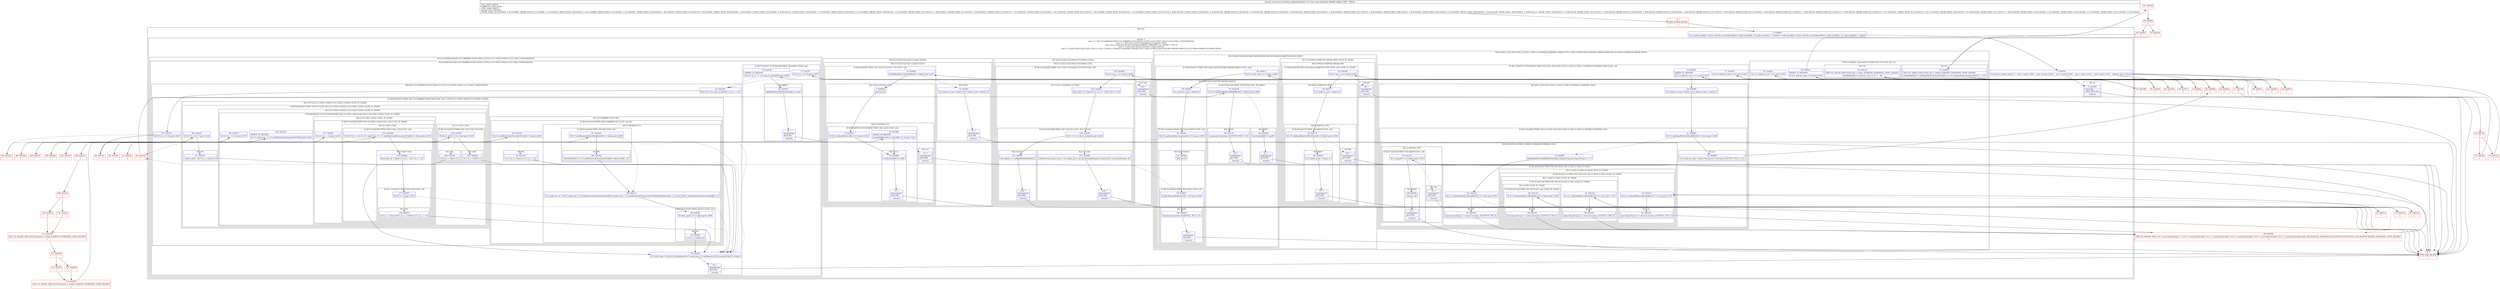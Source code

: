 digraph "CFG formain.GameRun.runBattleState()V" {
subgraph cluster_Region_334800073 {
label = "R(2:1|2)";
node [shape=record,color=blue];
Node_1 [shape=record,label="{1\:\ 0x0000|lr11.myB.countS[0] = (byte) dm.Ms.i().mathSpeedN(r11.myB.countS[0], r11.myB.countS[1], 1, false)lr11.enB.countS[0] = (byte) dm.Ms.i().mathSpeedN(r11.enB.countS[0], r11.enB.countS[1], 1, false)l}"];
subgraph cluster_SwitchRegion_1339753423 {
label = "Switch: 5
 case -5 -> R(1:(2:(2:80|81)|(4:82|(1:(3:(1:88)|89|(1:91))(1:94))(1:(1:97)(1:(1:(1:105)(1:104))(1:(1:(2:116|(1:118))))))|92|93)))
 case -4 -> R(1:(2:(2:123|(2:125|126)(2:127|128))|(1:129)))
 case com.uc.paymentsdk.util.Constants.ERROR_UNKNOWN :int, default -> R(1:3)
 case 1 -> R(1:(2:(2:7|(2:(2:12|13)|(1:11)))|(2:14|15)))
 case 9 -> R(3:(2:20|(1:22)(3:23|(1:25)(1:(1:33)(1:(1:36)(1:(1:39))))|(2:(2:28|29)|(1:30))))|(1:47)(1:74)|(2:(3:50|(2:52|(2:54|55))|(2:58|59)(2:60|61))|(1:(2:(2:64|(2:(2:66|67)|(1:68)))|(1:69)))))";
node [shape=record,color=blue];
Node_2 [shape=record,label="{2\:\ 0x003d|lswitch(r11.battle_state) \{l    case \-5: goto L195;l    case \-4: goto L238;l    case \-3: goto L134;l    case 1: goto L135;l    case 9: goto L143;l    default: goto L134;l\}l}"];
subgraph cluster_Region_1261960641 {
label = "R(1:(2:(2:80|81)|(4:82|(1:(3:(1:88)|89|(1:91))(1:94))(1:(1:97)(1:(1:(1:105)(1:104))(1:(1:(2:116|(1:118))))))|92|93)))";
node [shape=record,color=blue];
subgraph cluster_Region_1636570901 {
label = "R(2:(2:80|81)|(4:82|(1:(3:(1:88)|89|(1:91))(1:94))(1:(1:97)(1:(1:(1:105)(1:104))(1:(1:(2:116|(1:118))))))|92|93))";
node [shape=record,color=blue];
subgraph cluster_IfRegion_1466443009 {
label = "IF [B:77:0x0187, B:79:0x018f] THEN: R(2:80|81) ELSE: null";
node [shape=record,color=blue];
Node_77 [shape=record,label="{77\:\ 0x0187|lif (r11.b_c == 0) goto L197l}"];
Node_79 [shape=record,label="{79\:\ 0x018f|ADDED_TO_REGION\l|lif (r11.cur_c \>= r11.mon_in_battle[0]) goto L199l}"];
subgraph cluster_Region_1077580120 {
label = "R(2:80|81)";
node [shape=record,color=blue];
Node_80 [shape=record,label="{80\:\ 0x0191|lgoBattleOver()lsetNidusExp(r11.exp)l}"];
Node_81 [shape=record,label="{81\:\ ?|SYNTHETIC\lRETURN\l|lreturnl}"];
}
}
subgraph cluster_Region_1411753148 {
label = "R(4:82|(1:(3:(1:88)|89|(1:91))(1:94))(1:(1:97)(1:(1:(1:105)(1:104))(1:(1:(2:116|(1:118))))))|92|93)";
node [shape=record,color=blue];
Node_82 [shape=record,label="{82\:\ 0x019b|lbyte r0 = r11.mon_in_battle[r11.cur_c + 1]l}"];
subgraph cluster_IfRegion_882353515 {
label = "IF [B:83:0x01a5] THEN: R(1:(3:(1:88)|89|(1:91))(1:94)) ELSE: R(1:(1:97)(1:(1:(1:105)(1:104))(1:(1:(2:116|(1:118))))))";
node [shape=record,color=blue];
Node_83 [shape=record,label="{83\:\ 0x01a5|lif (r11.b_c == 0) goto L202l}"];
subgraph cluster_Region_899823699 {
label = "R(1:(3:(1:88)|89|(1:91))(1:94))";
node [shape=record,color=blue];
subgraph cluster_IfRegion_769300685 {
label = "IF [B:85:0x01af] THEN: R(3:(1:88)|89|(1:91)) ELSE: R(1:94)";
node [shape=record,color=blue];
Node_85 [shape=record,label="{85\:\ 0x01af|lif (r11.myMonsters[r0].monsterPro[0] \> 0) goto L204l}"];
subgraph cluster_Region_711689348 {
label = "R(3:(1:88)|89|(1:91))";
node [shape=record,color=blue];
subgraph cluster_IfRegion_2102787272 {
label = "IF [B:87:0x01bb] THEN: R(1:88) ELSE: null";
node [shape=record,color=blue];
Node_87 [shape=record,label="{87\:\ 0x01bb|lif (r11.myMonsters[r0].isMonReel(40) == false) goto L206l}"];
subgraph cluster_Region_1393740318 {
label = "R(1:88)";
node [shape=record,color=blue];
Node_88 [shape=record,label="{88\:\ 0x01bd|lbyte[] byte[] r2 = r11.myMonsters[r0].monsterlr2[6] = (byte) (r2[6] \- 1)l}"];
}
}
Node_89 [shape=record,label="{89\:\ 0x01ca|lr11.myB.now_id = r0lr11.myB.chp = r11.myMonsters[r0].monsterPro[0]lr11.myB.cexp = r11.myMonsters[r0].monsterPro[4]linitMonStream(2, r11.mList_id[r11.myMonsters[r0].monster[0]][0], 1)l}"];
subgraph cluster_IfRegion_1393454580 {
label = "IF [B:90:0x01fb] THEN: R(1:91) ELSE: null";
node [shape=record,color=blue];
Node_90 [shape=record,label="{90\:\ 0x01fb|lif (level_up(r0, 0) != false) goto L209l}"];
subgraph cluster_Region_603210699 {
label = "R(1:91)";
node [shape=record,color=blue];
Node_91 [shape=record,label="{91\:\ 0x01fd|lr11.b_c = (byte) 1l}"];
}
}
}
subgraph cluster_Region_928036540 {
label = "R(1:94)";
node [shape=record,color=blue];
Node_94 [shape=record,label="{94\:\ 0x021b|lr11.cur_c = (byte) (r11.cur_c + 1)l}"];
}
}
}
subgraph cluster_Region_1055252928 {
label = "R(1:(1:97)(1:(1:(1:105)(1:104))(1:(1:(2:116|(1:118)))))) | ELSE_IF_CHAIN\l";
node [shape=record,color=blue];
subgraph cluster_IfRegion_438384367 {
label = "IF [B:96:0x0225] THEN: R(1:97) ELSE: R(1:(1:(1:105)(1:104))(1:(1:(2:116|(1:118))))) | ELSE_IF_CHAIN\l";
node [shape=record,color=blue];
Node_96 [shape=record,label="{96\:\ 0x0225|lif (r11.b_c == 1) goto L214l}"];
subgraph cluster_Region_32467169 {
label = "R(1:97)";
node [shape=record,color=blue];
Node_97 [shape=record,label="{97\:\ 0x0227|llevel_up(r0, 1)lr11.b_c = (byte) 2l}"];
}
subgraph cluster_Region_466273403 {
label = "R(1:(1:(1:105)(1:104))(1:(1:(2:116|(1:118))))) | ELSE_IF_CHAIN\l";
node [shape=record,color=blue];
subgraph cluster_IfRegion_1147670776 {
label = "IF [B:99:0x022f, B:101:0x023d] THEN: R(1:(1:105)(1:104)) ELSE: R(1:(1:(2:116|(1:118)))) | ELSE_IF_CHAIN\l";
node [shape=record,color=blue];
Node_99 [shape=record,label="{99\:\ 0x022f|lif (r11.b_c == 2) goto L217l}"];
Node_101 [shape=record,label="{101\:\ 0x023d|ADDED_TO_REGION\l|lif (r11.myB.cexp == r11.myMonsters[r0].monsterPro[4]) goto L219l}"];
subgraph cluster_Region_689796328 {
label = "R(1:(1:105)(1:104))";
node [shape=record,color=blue];
subgraph cluster_IfRegion_844227413 {
label = "IF [B:103:0x0243] THEN: R(1:105) ELSE: R(1:104)";
node [shape=record,color=blue];
Node_103 [shape=record,label="{103\:\ 0x0243|lif (level_up(r0, 2) == true) goto L222l}"];
subgraph cluster_Region_946306026 {
label = "R(1:105)";
node [shape=record,color=blue];
Node_105 [shape=record,label="{105\:\ 0x024a|lr11.b_c = (byte) 1l}"];
}
subgraph cluster_Region_736277575 {
label = "R(1:104)";
node [shape=record,color=blue];
Node_104 [shape=record,label="{104\:\ 0x0245|lr11.b_c = (byte) 15l}"];
}
}
}
subgraph cluster_Region_1715885148 {
label = "R(1:(1:(2:116|(1:118)))) | ELSE_IF_CHAIN\l";
node [shape=record,color=blue];
subgraph cluster_IfRegion_608093768 {
label = "IF [B:107:0x024f] THEN: R(1:(2:116|(1:118))) ELSE: null | ELSE_IF_CHAIN\l";
node [shape=record,color=blue];
Node_107 [shape=record,label="{107\:\ 0x024f|lif (r11.b_c \> 2) goto L225l}"];
subgraph cluster_Region_654659854 {
label = "R(1:(2:116|(1:118)))";
node [shape=record,color=blue];
subgraph cluster_IfRegion_303061286 {
label = "IF [B:115:0x0268] THEN: R(2:116|(1:118)) ELSE: null";
node [shape=record,color=blue];
Node_115 [shape=record,label="{115\:\ 0x0268|lif (((r11.b_c \< 21) & (r11.myB.cexp == r11.myMonsters[r0].monsterPro[4])) != false) goto L233l}"];
subgraph cluster_Region_1757578213 {
label = "R(2:116|(1:118))";
node [shape=record,color=blue];
Node_116 [shape=record,label="{116\:\ 0x026a|lbyte byte r2 = (byte) (r11.b_c \- 1)lr11.b_c = r2l}"];
subgraph cluster_IfRegion_1823056341 {
label = "IF [B:117:0x0271] THEN: R(1:118) ELSE: null";
node [shape=record,color=blue];
Node_117 [shape=record,label="{117\:\ 0x0271|lif (r2 == 3) goto L235l}"];
subgraph cluster_Region_435915045 {
label = "R(1:118)";
node [shape=record,color=blue];
Node_118 [shape=record,label="{118\:\ 0x0273|lr11.b_c = (byte) 0lr11.cur_c = (byte) (r11.cur_c + 1)l}"];
}
}
}
}
}
}
}
}
}
}
}
}
Node_92 [shape=record,label="{92\:\ 0x01ff|lr11.myB.cexp = dm.Ms.i().mathSpeedN(r11.myB.cexp, r11.myMonsters[r0].monsterPro[4], 8, false)l}"];
Node_93 [shape=record,label="{93\:\ ?|SYNTHETIC\lRETURN\l|lreturnl}"];
}
}
}
subgraph cluster_Region_1305205490 {
label = "R(1:(2:(2:123|(2:125|126)(2:127|128))|(1:129)))";
node [shape=record,color=blue];
subgraph cluster_Region_521488773 {
label = "R(2:(2:123|(2:125|126)(2:127|128))|(1:129))";
node [shape=record,color=blue];
subgraph cluster_IfRegion_303425096 {
label = "IF [B:122:0x0283] THEN: R(2:123|(2:125|126)(2:127|128)) ELSE: null";
node [shape=record,color=blue];
Node_122 [shape=record,label="{122\:\ 0x0283|lif (r11.say_c == 0) goto L240l}"];
subgraph cluster_Region_699346448 {
label = "R(2:123|(2:125|126)(2:127|128))";
node [shape=record,color=blue];
Node_123 [shape=record,label="{123\:\ 0x0285|lbyte byte r2 = (byte) (r11.cur_b + 1)lr11.cur_b = r2l}"];
subgraph cluster_IfRegion_1340874940 {
label = "IF [B:124:0x028f] THEN: R(2:125|126) ELSE: R(2:127|128)";
node [shape=record,color=blue];
Node_124 [shape=record,label="{124\:\ 0x028f|lif (r2 \>= r11.about_a.length) goto L242l}"];
subgraph cluster_Region_1466099598 {
label = "R(2:125|126)";
node [shape=record,color=blue];
Node_125 [shape=record,label="{125\:\ 0x0291|lr11.about_a = nulllgoBattleExp(true)l}"];
Node_126 [shape=record,label="{126\:\ ?|SYNTHETIC\lRETURN\l|lreturnl}"];
}
subgraph cluster_Region_1156430810 {
label = "R(2:127|128)";
node [shape=record,color=blue];
Node_127 [shape=record,label="{127\:\ 0x0299|landroid.util.Log.e(\"soars\", r11.about_a[r11.cur_b].toString())lsay(r11.about_a[r11.cur_b].toString(), 0)l}"];
Node_128 [shape=record,label="{128\:\ ?|SYNTHETIC\lRETURN\l|lreturnl}"];
}
}
}
}
subgraph cluster_Region_1895930787 {
label = "R(1:129)";
node [shape=record,color=blue];
Node_129 [shape=record,label="{129\:\ ?|SYNTHETIC\lRETURN\l|lreturnl}"];
}
}
}
subgraph cluster_Region_1276843117 {
label = "R(1:3)";
node [shape=record,color=blue];
Node_3 [shape=record,label="{3\:\ 0x0040|RETURN\lORIG_RETURN\l|lreturnl}"];
}
subgraph cluster_Region_201708791 {
label = "R(1:(2:(2:7|(2:(2:12|13)|(1:11)))|(2:14|15)))";
node [shape=record,color=blue];
subgraph cluster_Region_631213510 {
label = "R(2:(2:7|(2:(2:12|13)|(1:11)))|(2:14|15))";
node [shape=record,color=blue];
subgraph cluster_IfRegion_1480509013 {
label = "IF [B:6:0x004b] THEN: R(2:7|(2:(2:12|13)|(1:11))) ELSE: null";
node [shape=record,color=blue];
Node_6 [shape=record,label="{6\:\ 0x004b|lif (bufferAI(r11.enB.getMon()) != false) goto L137l}"];
subgraph cluster_Region_1276254531 {
label = "R(2:7|(2:(2:12|13)|(1:11)))";
node [shape=record,color=blue];
Node_7 [shape=record,label="{7\:\ 0x004d|laiEnemy()l}"];
subgraph cluster_Region_1855118938 {
label = "R(2:(2:12|13)|(1:11))";
node [shape=record,color=blue];
subgraph cluster_IfRegion_926588915 {
label = "IF [B:8:0x0059, B:10:0x0064] THEN: R(2:12|13) ELSE: null";
node [shape=record,color=blue];
Node_8 [shape=record,label="{8\:\ 0x0059|lif (r11.enB.getMon().effect != 6) goto L141l}"];
Node_10 [shape=record,label="{10\:\ 0x0064|ADDED_TO_REGION\l|lif (getSkillLevel(r11.enB.skill) \<= 3) goto L141l}"];
subgraph cluster_Region_421067567 {
label = "R(2:12|13)";
node [shape=record,color=blue];
Node_12 [shape=record,label="{12\:\ 0x0066|lsetAcionSkill(r11.enB)l}"];
Node_13 [shape=record,label="{13\:\ ?|SYNTHETIC\lRETURN\l|lreturnl}"];
}
}
subgraph cluster_Region_1159471438 {
label = "R(1:11)";
node [shape=record,color=blue];
Node_11 [shape=record,label="{11\:\ ?|SYNTHETIC\lRETURN\l|lreturnl}"];
}
}
}
}
subgraph cluster_Region_1032083385 {
label = "R(2:14|15)";
node [shape=record,color=blue];
Node_14 [shape=record,label="{14\:\ 0x006c|lr11.enB.act_num = (byte) 0lr11.battle_state = (byte) \-2l}"];
Node_15 [shape=record,label="{15\:\ ?|SYNTHETIC\lRETURN\l|lreturnl}"];
}
}
}
subgraph cluster_Region_1587712765 {
label = "R(3:(2:20|(1:22)(3:23|(1:25)(1:(1:33)(1:(1:36)(1:(1:39))))|(2:(2:28|29)|(1:30))))|(1:47)(1:74)|(2:(3:50|(2:52|(2:54|55))|(2:58|59)(2:60|61))|(1:(2:(2:64|(2:(2:66|67)|(1:68)))|(1:69)))))";
node [shape=record,color=blue];
subgraph cluster_IfRegion_12438405 {
label = "IF [B:17:0x0078, B:19:0x007e] THEN: R(2:20|(1:22)(3:23|(1:25)(1:(1:33)(1:(1:36)(1:(1:39))))|(2:(2:28|29)|(1:30)))) ELSE: null";
node [shape=record,color=blue];
Node_17 [shape=record,label="{17\:\ 0x0078|lif (r11.myB.act_num == 0) goto L145l}"];
Node_19 [shape=record,label="{19\:\ 0x007e|ADDED_TO_REGION\l|lif (r11.enB.act_num == 0) goto L147l}"];
subgraph cluster_Region_613387405 {
label = "R(2:20|(1:22)(3:23|(1:25)(1:(1:33)(1:(1:36)(1:(1:39))))|(2:(2:28|29)|(1:30))))";
node [shape=record,color=blue];
Node_20 [shape=record,label="{20\:\ 0x0080|lr11.myB.act_num = (byte) 1lr11.enB.act_num = (byte) 1l}"];
subgraph cluster_IfRegion_1000943162 {
label = "IF [B:21:0x0092] THEN: R(1:22) ELSE: R(3:23|(1:25)(1:(1:33)(1:(1:36)(1:(1:39))))|(2:(2:28|29)|(1:30)))";
node [shape=record,color=blue];
Node_21 [shape=record,label="{21\:\ 0x0092|lif (r11.myB.getMon().isMonEffect(0) != false) goto L149l}"];
subgraph cluster_Region_1901487816 {
label = "R(1:22)";
node [shape=record,color=blue];
Node_22 [shape=record,label="{22\:\ 0x0094|lr11.myB.act_num = (byte) 0lsay(main.Constants_H.EFFECT_TXT_0, \-1)l}"];
}
subgraph cluster_Region_1373613150 {
label = "R(3:23|(1:25)(1:(1:33)(1:(1:36)(1:(1:39))))|(2:(2:28|29)|(1:30)))";
node [shape=record,color=blue];
Node_23 [shape=record,label="{23\:\ 0x00f0|lsetAimBattle(1)lgoBattleState()ljava.lang.String java.lang.String r1 = \"\"l}"];
subgraph cluster_IfRegion_525957764 {
label = "IF [B:24:0x0102] THEN: R(1:25) ELSE: R(1:(1:33)(1:(1:36)(1:(1:39))))";
node [shape=record,color=blue];
Node_24 [shape=record,label="{24\:\ 0x0102|lif (r11.myB.getMon().isMonEffect(2) == true) goto L167l}"];
subgraph cluster_Region_815801256 {
label = "R(1:25)";
node [shape=record,color=blue];
Node_25 [shape=record,label="{25\:\ 0x0104|ljava.lang.String r1 = main.Constants_H.EFFECT_TXT_2l}"];
}
subgraph cluster_Region_1206547974 {
label = "R(1:(1:33)(1:(1:36)(1:(1:39)))) | ELSE_IF_CHAIN\l";
node [shape=record,color=blue];
subgraph cluster_IfRegion_893409343 {
label = "IF [B:32:0x011e] THEN: R(1:33) ELSE: R(1:(1:36)(1:(1:39))) | ELSE_IF_CHAIN\l";
node [shape=record,color=blue];
Node_32 [shape=record,label="{32\:\ 0x011e|lif (r11.myB.getMon().isMonEffect(3) == true) goto L173l}"];
subgraph cluster_Region_481415484 {
label = "R(1:33)";
node [shape=record,color=blue];
Node_33 [shape=record,label="{33\:\ 0x0120|ljava.lang.String r1 = main.Constants_H.EFFECT_TXT_3l}"];
}
subgraph cluster_Region_2002917497 {
label = "R(1:(1:36)(1:(1:39))) | ELSE_IF_CHAIN\l";
node [shape=record,color=blue];
subgraph cluster_IfRegion_591118667 {
label = "IF [B:35:0x012d] THEN: R(1:36) ELSE: R(1:(1:39)) | ELSE_IF_CHAIN\l";
node [shape=record,color=blue];
Node_35 [shape=record,label="{35\:\ 0x012d|lif (r11.myB.getMon().isMonEffect(4) == true) goto L176l}"];
subgraph cluster_Region_1027041350 {
label = "R(1:36)";
node [shape=record,color=blue];
Node_36 [shape=record,label="{36\:\ 0x012f|ljava.lang.String r1 = main.Constants_H.EFFECT_TXT_4l}"];
}
subgraph cluster_Region_930466156 {
label = "R(1:(1:39)) | ELSE_IF_CHAIN\l";
node [shape=record,color=blue];
subgraph cluster_IfRegion_12844573 {
label = "IF [B:38:0x013d] THEN: R(1:39) ELSE: null | ELSE_IF_CHAIN\l";
node [shape=record,color=blue];
Node_38 [shape=record,label="{38\:\ 0x013d|lif (r11.myB.getMon().isMonEffect(5) != false) goto L179l}"];
subgraph cluster_Region_1091966506 {
label = "R(1:39)";
node [shape=record,color=blue];
Node_39 [shape=record,label="{39\:\ 0x013f|ljava.lang.String r1 = main.Constants_H.EFFECT_TXT_5l}"];
}
}
}
}
}
}
}
}
subgraph cluster_Region_1728421804 {
label = "R(2:(2:28|29)|(1:30))";
node [shape=record,color=blue];
subgraph cluster_IfRegion_1106691280 {
label = "IF [B:27:0x010c] THEN: R(2:28|29) ELSE: null";
node [shape=record,color=blue];
Node_27 [shape=record,label="{27\:\ 0x010c|lif (r1.equals(\"\") == false) goto L170l}"];
subgraph cluster_Region_1199960560 {
label = "R(2:28|29)";
node [shape=record,color=blue];
Node_28 [shape=record,label="{28\:\ 0x010e|lsay(r1, 0)l}"];
Node_29 [shape=record,label="{29\:\ ?|SYNTHETIC\lRETURN\l|lreturnl}"];
}
}
subgraph cluster_Region_441002910 {
label = "R(1:30)";
node [shape=record,color=blue];
Node_30 [shape=record,label="{30\:\ ?|SYNTHETIC\lRETURN\l|lreturnl}"];
}
}
}
}
}
}
subgraph cluster_IfRegion_57585426 {
label = "IF [B:41:0x00a1, B:43:0x00a7] THEN: R(1:47) ELSE: R(1:74)";
node [shape=record,color=blue];
Node_41 [shape=record,label="{41\:\ 0x00a1|lif (r11.myB.act_num != 0) goto L152l}"];
Node_43 [shape=record,label="{43\:\ 0x00a7|ADDED_TO_REGION\l|lif (r11.enB.act_num != 0) goto L154l}"];
subgraph cluster_Region_482515572 {
label = "R(1:47)";
node [shape=record,color=blue];
Node_47 [shape=record,label="{47\:\ 0x00c2|PHI: r2l  0x00c2: PHI (r2v93 int) =  binds: [] A[DONT_GENERATE, DONT_INLINE]\l|lsetAimBattle(r11.myB.getMon().monsterPro[5] \>= r11.enB.getMon().monsterPro[5] ? 1 : 0)l}"];
}
subgraph cluster_Region_1475452607 {
label = "R(1:74)";
node [shape=record,color=blue];
Node_74 [shape=record,label="{74\:\ 0x014c|PHI: r2l  0x014c: PHI (r2v65 int) =  binds: [] A[DONT_GENERATE, DONT_INLINE]\l|lsetAimBattle(r11.myB.act_num != 0 ? 1 : 0)l}"];
}
}
subgraph cluster_Region_70732292 {
label = "R(2:(3:50|(2:52|(2:54|55))|(2:58|59)(2:60|61))|(1:(2:(2:64|(2:(2:66|67)|(1:68)))|(1:69))))";
node [shape=record,color=blue];
subgraph cluster_IfRegion_1926718383 {
label = "IF [B:49:0x00c7] THEN: R(3:50|(2:52|(2:54|55))|(2:58|59)(2:60|61)) ELSE: null";
node [shape=record,color=blue];
Node_49 [shape=record,label="{49\:\ 0x00c7|lif (r11.mini_state == 1) goto L160l}"];
subgraph cluster_Region_2060342971 {
label = "R(3:50|(2:52|(2:54|55))|(2:58|59)(2:60|61))";
node [shape=record,color=blue];
Node_50 [shape=record,label="{50\:\ 0x00c9|lr11.myB.act_num = (byte) 0l}"];
subgraph cluster_IfRegion_563161915 {
label = "IF [B:51:0x00da] THEN: R(2:52|(2:54|55)) ELSE: null";
node [shape=record,color=blue];
Node_51 [shape=record,label="{51\:\ 0x00da|lif (r11.myB.getMon().monster[6] \< 41) goto L162l}"];
subgraph cluster_Region_524825191 {
label = "R(2:52|(2:54|55))";
node [shape=record,color=blue];
Node_52 [shape=record,label="{52\:\ 0x00dc|ldm.Ms.i()l}"];
subgraph cluster_IfRegion_1456201786 {
label = "IF [B:53:0x00e7] THEN: R(2:54|55) ELSE: null";
node [shape=record,color=blue];
Node_53 [shape=record,label="{53\:\ 0x00e7|lif (dm.Ms.getRandom(100) \< 25) goto L164l}"];
subgraph cluster_Region_1580736470 {
label = "R(2:54|55)";
node [shape=record,color=blue];
Node_54 [shape=record,label="{54\:\ 0x00e9|lsay(main.Constants_H.BATTLE_TXT_6, \-1)l}"];
Node_55 [shape=record,label="{55\:\ ?|SYNTHETIC\lRETURN\l|lreturnl}"];
}
}
}
}
subgraph cluster_IfRegion_1993883609 {
label = "IF [B:57:0x015d] THEN: R(2:58|59) ELSE: R(2:60|61)";
node [shape=record,color=blue];
Node_57 [shape=record,label="{57\:\ 0x015d|lif (r11.myB.getMon().isMonEffect(0) != false) goto L188l}"];
subgraph cluster_Region_677245039 {
label = "R(2:58|59)";
node [shape=record,color=blue];
Node_58 [shape=record,label="{58\:\ 0x015f|lsay(main.Constants_H.EFFECT_TXT_0, \-1)l}"];
Node_59 [shape=record,label="{59\:\ ?|SYNTHETIC\lRETURN\l|lreturnl}"];
}
subgraph cluster_Region_564010862 {
label = "R(2:60|61)";
node [shape=record,color=blue];
Node_60 [shape=record,label="{60\:\ 0x0166|lsetAcionSkill(r11.myB)l}"];
Node_61 [shape=record,label="{61\:\ ?|SYNTHETIC\lRETURN\l|lreturnl}"];
}
}
}
}
subgraph cluster_Region_1061577252 {
label = "R(1:(2:(2:64|(2:(2:66|67)|(1:68)))|(1:69))) | ELSE_IF_CHAIN\l";
node [shape=record,color=blue];
subgraph cluster_Region_139961570 {
label = "R(2:(2:64|(2:(2:66|67)|(1:68)))|(1:69))";
node [shape=record,color=blue];
subgraph cluster_IfRegion_1338958607 {
label = "IF [B:63:0x016f] THEN: R(2:64|(2:(2:66|67)|(1:68))) ELSE: null | ELSE_IF_CHAIN\l";
node [shape=record,color=blue];
Node_63 [shape=record,label="{63\:\ 0x016f|lif (r11.say_c == 0) goto L192l}"];
subgraph cluster_Region_519762167 {
label = "R(2:64|(2:(2:66|67)|(1:68)))";
node [shape=record,color=blue];
Node_64 [shape=record,label="{64\:\ 0x0171|lr11.enB.act_num = (byte) 0l}"];
subgraph cluster_Region_304215630 {
label = "R(2:(2:66|67)|(1:68))";
node [shape=record,color=blue];
subgraph cluster_IfRegion_660877404 {
label = "IF [B:65:0x017f] THEN: R(2:66|67) ELSE: null";
node [shape=record,color=blue];
Node_65 [shape=record,label="{65\:\ 0x017f|lif (r11.enB.getMon().isMonEffect(0) == false) goto L194l}"];
subgraph cluster_Region_520780068 {
label = "R(2:66|67)";
node [shape=record,color=blue];
Node_66 [shape=record,label="{66\:\ 0x0181|lr11.battle_state = (byte) 1l}"];
Node_67 [shape=record,label="{67\:\ ?|SYNTHETIC\lRETURN\l|lreturnl}"];
}
}
subgraph cluster_Region_1446928250 {
label = "R(1:68)";
node [shape=record,color=blue];
Node_68 [shape=record,label="{68\:\ ?|SYNTHETIC\lRETURN\l|lreturnl}"];
}
}
}
}
subgraph cluster_Region_1269846133 {
label = "R(1:69)";
node [shape=record,color=blue];
Node_69 [shape=record,label="{69\:\ ?|SYNTHETIC\lRETURN\l|lreturnl}"];
}
}
}
}
}
}
}
Node_0 [shape=record,color=red,label="{0\:\ ?|MTH_ENTER_BLOCK\l|l}"];
Node_4 [shape=record,color=red,label="{4\:\ ?|MTH_EXIT_BLOCK\l|l}"];
Node_5 [shape=record,color=red,label="{5\:\ 0x0041|l}"];
Node_9 [shape=record,color=red,label="{9\:\ 0x005b|l}"];
Node_16 [shape=record,color=red,label="{16\:\ 0x0074|l}"];
Node_18 [shape=record,color=red,label="{18\:\ 0x007a|l}"];
Node_26 [shape=record,color=red,label="{26\:\ 0x0106|PHI: r1l  0x0106: PHI (r1v4 's' java.lang.String) = l  (r1v0 's' java.lang.String)l  (r1v1 's' java.lang.String)l  (r1v2 's' java.lang.String)l  (r1v3 's' java.lang.String)l  (r1v5 's' java.lang.String)l binds: [B:38:0x013d, B:39:0x013f, B:36:0x012f, B:33:0x0120, B:25:0x0104] A[DONT_GENERATE, DONT_INLINE]\l|l}"];
Node_31 [shape=record,color=red,label="{31\:\ 0x0113|l}"];
Node_34 [shape=record,color=red,label="{34\:\ 0x0123|l}"];
Node_37 [shape=record,color=red,label="{37\:\ 0x0132|l}"];
Node_40 [shape=record,color=red,label="{40\:\ 0x009d|l}"];
Node_42 [shape=record,color=red,label="{42\:\ 0x00a3|l}"];
Node_44 [shape=record,color=red,label="{44\:\ 0x00a9|l}"];
Node_45 [shape=record,color=red,label="{45\:\ 0x00bf|l}"];
Node_46 [shape=record,color=red,label="{46\:\ 0x00c1|l}"];
Node_48 [shape=record,color=red,label="{48\:\ 0x00c5|l}"];
Node_56 [shape=record,color=red,label="{56\:\ 0x0153|l}"];
Node_62 [shape=record,color=red,label="{62\:\ 0x016d|l}"];
Node_70 [shape=record,color=red,label="{70\:\ 0x0142|l}"];
Node_71 [shape=record,color=red,label="{71\:\ 0x0145|l}"];
Node_72 [shape=record,color=red,label="{72\:\ 0x0149|l}"];
Node_73 [shape=record,color=red,label="{73\:\ 0x014b|l}"];
Node_75 [shape=record,color=red,label="{75\:\ 0x0151|l}"];
Node_76 [shape=record,color=red,label="{76\:\ 0x0185|l}"];
Node_78 [shape=record,color=red,label="{78\:\ 0x0189|l}"];
Node_84 [shape=record,color=red,label="{84\:\ 0x01a7|l}"];
Node_86 [shape=record,color=red,label="{86\:\ 0x01b1|l}"];
Node_95 [shape=record,color=red,label="{95\:\ 0x0223|l}"];
Node_98 [shape=record,color=red,label="{98\:\ 0x022d|l}"];
Node_100 [shape=record,color=red,label="{100\:\ 0x0231|l}"];
Node_102 [shape=record,color=red,label="{102\:\ 0x023f|l}"];
Node_106 [shape=record,color=red,label="{106\:\ 0x024d|l}"];
Node_108 [shape=record,color=red,label="{108\:\ 0x0251|l}"];
Node_109 [shape=record,color=red,label="{109\:\ 0x0255|l}"];
Node_110 [shape=record,color=red,label="{110\:\ 0x0257|l}"];
Node_111 [shape=record,color=red,label="{111\:\ 0x0258|PHI: r2l  0x0258: PHI (r2v22 boolean) =  binds: [] A[DONT_GENERATE, DONT_INLINE]\l|l}"];
Node_112 [shape=record,color=red,label="{112\:\ 0x0264|l}"];
Node_113 [shape=record,color=red,label="{113\:\ 0x0266|l}"];
Node_114 [shape=record,color=red,label="{114\:\ 0x0267|PHI: r3l  0x0267: PHI (r3v18 boolean) =  binds: [] A[DONT_GENERATE, DONT_INLINE]\l|l}"];
Node_119 [shape=record,color=red,label="{119\:\ 0x027f|l}"];
Node_120 [shape=record,color=red,label="{120\:\ 0x027d|l}"];
Node_121 [shape=record,color=red,label="{121\:\ 0x0281|l}"];
MethodNode[shape=record,label="{private void main.GameRun.runBattleState((r11v0 'this' main.GameRun A[IMMUTABLE_TYPE, THIS]))  | USE_LINES_HINTS\lCOMPUTE_POST_DOM\lTYPE_VARS: EMPTY\lINLINE_NOT_NEEDED\lCROSS_EDGE: B:10:0x0064 \-\> B:3:0x0040, CROSS_EDGE: B:12:0x0066 \-\> B:3:0x0040, CROSS_EDGE: B:8:0x0059 \-\> B:12:0x0066, CROSS_EDGE: B:14:0x006c \-\> B:3:0x0040, CROSS_EDGE: B:54:0x00e9 \-\> B:3:0x0040, CROSS_EDGE: B:58:0x015f \-\> B:3:0x0040, CROSS_EDGE: B:60:0x0166 \-\> B:3:0x0040, CROSS_EDGE: B:51:0x00da \-\> B:56:0x0153, CROSS_EDGE: B:63:0x016f \-\> B:3:0x0040, CROSS_EDGE: B:65:0x017f \-\> B:3:0x0040, CROSS_EDGE: B:66:0x0181 \-\> B:3:0x0040, CROSS_EDGE: B:70:0x0142 \-\> B:47:0x00c2, CROSS_EDGE: B:74:0x014c \-\> B:48:0x00c5, CROSS_EDGE: B:75:0x0151 \-\> B:74:0x014c, CROSS_EDGE: B:41:0x00a1 \-\> B:71:0x0145, CROSS_EDGE: B:27:0x010c \-\> B:3:0x0040, CROSS_EDGE: B:28:0x010e \-\> B:3:0x0040, CROSS_EDGE: B:33:0x0120 \-\> B:26:0x0106, CROSS_EDGE: B:36:0x012f \-\> B:26:0x0106, CROSS_EDGE: B:38:0x013d \-\> B:26:0x0106, CROSS_EDGE: B:39:0x013f \-\> B:26:0x0106, CROSS_EDGE: B:19:0x007e \-\> B:40:0x009d, CROSS_EDGE: B:17:0x0078 \-\> B:40:0x009d, CROSS_EDGE: B:80:0x0191 \-\> B:3:0x0040, CROSS_EDGE: B:92:0x01ff \-\> B:3:0x0040, CROSS_EDGE: B:90:0x01fb \-\> B:92:0x01ff, CROSS_EDGE: B:87:0x01bb \-\> B:89:0x01ca, CROSS_EDGE: B:94:0x021b \-\> B:92:0x01ff, CROSS_EDGE: B:97:0x0227 \-\> B:92:0x01ff, CROSS_EDGE: B:104:0x0245 \-\> B:92:0x01ff, CROSS_EDGE: B:105:0x024a \-\> B:92:0x01ff, CROSS_EDGE: B:107:0x024f \-\> B:92:0x01ff, CROSS_EDGE: B:115:0x0268 \-\> B:92:0x01ff, CROSS_EDGE: B:117:0x0271 \-\> B:92:0x01ff, CROSS_EDGE: B:118:0x0273 \-\> B:92:0x01ff, CROSS_EDGE: B:119:0x027f \-\> B:114:0x0267, CROSS_EDGE: B:120:0x027d \-\> B:111:0x0258, CROSS_EDGE: B:99:0x022f \-\> B:106:0x024d, CROSS_EDGE: B:77:0x0187 \-\> B:82:0x019b, CROSS_EDGE: B:122:0x0283 \-\> B:3:0x0040, CROSS_EDGE: B:125:0x0291 \-\> B:3:0x0040, CROSS_EDGE: B:127:0x0299 \-\> B:3:0x0040\l}"];
MethodNode -> Node_0;
Node_1 -> Node_2;
Node_2 -> Node_3;
Node_2 -> Node_5;
Node_2 -> Node_16;
Node_2 -> Node_76;
Node_2 -> Node_121;
Node_77 -> Node_78;
Node_77 -> Node_82[style=dashed];
Node_79 -> Node_80;
Node_79 -> Node_82[style=dashed];
Node_80 -> Node_81;
Node_81 -> Node_4;
Node_82 -> Node_83;
Node_83 -> Node_84;
Node_83 -> Node_95[style=dashed];
Node_85 -> Node_86;
Node_85 -> Node_94[style=dashed];
Node_87 -> Node_88;
Node_87 -> Node_89[style=dashed];
Node_88 -> Node_89;
Node_89 -> Node_90;
Node_90 -> Node_91;
Node_90 -> Node_92[style=dashed];
Node_91 -> Node_92;
Node_94 -> Node_92;
Node_96 -> Node_97;
Node_96 -> Node_98[style=dashed];
Node_97 -> Node_92;
Node_99 -> Node_100;
Node_99 -> Node_106[style=dashed];
Node_101 -> Node_102;
Node_101 -> Node_106[style=dashed];
Node_103 -> Node_104[style=dashed];
Node_103 -> Node_105;
Node_105 -> Node_92;
Node_104 -> Node_92;
Node_107 -> Node_92[style=dashed];
Node_107 -> Node_108;
Node_115 -> Node_92[style=dashed];
Node_115 -> Node_116;
Node_116 -> Node_117;
Node_117 -> Node_92[style=dashed];
Node_117 -> Node_118;
Node_118 -> Node_92;
Node_92 -> Node_93;
Node_93 -> Node_4;
Node_122 -> Node_123;
Node_122 -> Node_129[style=dashed];
Node_123 -> Node_124;
Node_124 -> Node_125;
Node_124 -> Node_127[style=dashed];
Node_125 -> Node_126;
Node_126 -> Node_4;
Node_127 -> Node_128;
Node_128 -> Node_4;
Node_129 -> Node_4;
Node_3 -> Node_4;
Node_6 -> Node_7;
Node_6 -> Node_14[style=dashed];
Node_7 -> Node_8;
Node_8 -> Node_9[style=dashed];
Node_8 -> Node_12;
Node_10 -> Node_12;
Node_10 -> Node_11[style=dashed];
Node_12 -> Node_13;
Node_13 -> Node_4;
Node_11 -> Node_4;
Node_14 -> Node_15;
Node_15 -> Node_4;
Node_17 -> Node_18;
Node_17 -> Node_40[style=dashed];
Node_19 -> Node_20;
Node_19 -> Node_40[style=dashed];
Node_20 -> Node_21;
Node_21 -> Node_22;
Node_21 -> Node_23[style=dashed];
Node_22 -> Node_40;
Node_23 -> Node_24;
Node_24 -> Node_25;
Node_24 -> Node_31[style=dashed];
Node_25 -> Node_26;
Node_32 -> Node_33;
Node_32 -> Node_34[style=dashed];
Node_33 -> Node_26;
Node_35 -> Node_36;
Node_35 -> Node_37[style=dashed];
Node_36 -> Node_26;
Node_38 -> Node_26[style=dashed];
Node_38 -> Node_39;
Node_39 -> Node_26;
Node_27 -> Node_28;
Node_27 -> Node_30[style=dashed];
Node_28 -> Node_29;
Node_29 -> Node_4;
Node_30 -> Node_4;
Node_41 -> Node_42;
Node_41 -> Node_71[style=dashed];
Node_43 -> Node_44;
Node_43 -> Node_71[style=dashed];
Node_47 -> Node_48;
Node_74 -> Node_48;
Node_49 -> Node_50;
Node_49 -> Node_62[style=dashed];
Node_50 -> Node_51;
Node_51 -> Node_52;
Node_51 -> Node_56[style=dashed];
Node_52 -> Node_53;
Node_53 -> Node_54;
Node_53 -> Node_56[style=dashed];
Node_54 -> Node_55;
Node_55 -> Node_4;
Node_57 -> Node_58;
Node_57 -> Node_60[style=dashed];
Node_58 -> Node_59;
Node_59 -> Node_4;
Node_60 -> Node_61;
Node_61 -> Node_4;
Node_63 -> Node_64;
Node_63 -> Node_69[style=dashed];
Node_64 -> Node_65;
Node_65 -> Node_66;
Node_65 -> Node_68[style=dashed];
Node_66 -> Node_67;
Node_67 -> Node_4;
Node_68 -> Node_4;
Node_69 -> Node_4;
Node_0 -> Node_1;
Node_5 -> Node_6;
Node_9 -> Node_10;
Node_16 -> Node_17;
Node_18 -> Node_19;
Node_26 -> Node_27;
Node_31 -> Node_32;
Node_34 -> Node_35;
Node_37 -> Node_38;
Node_40 -> Node_41;
Node_42 -> Node_43;
Node_44 -> Node_45;
Node_45 -> Node_46;
Node_45 -> Node_70;
Node_46 -> Node_47;
Node_48 -> Node_49;
Node_56 -> Node_57;
Node_62 -> Node_63;
Node_70 -> Node_47;
Node_71 -> Node_72;
Node_72 -> Node_73;
Node_72 -> Node_75;
Node_73 -> Node_74;
Node_75 -> Node_74;
Node_76 -> Node_77;
Node_78 -> Node_79;
Node_84 -> Node_85;
Node_86 -> Node_87;
Node_95 -> Node_96;
Node_98 -> Node_99;
Node_100 -> Node_101;
Node_102 -> Node_103;
Node_106 -> Node_107;
Node_108 -> Node_109;
Node_109 -> Node_110;
Node_109 -> Node_120;
Node_110 -> Node_111;
Node_111 -> Node_112;
Node_112 -> Node_113;
Node_112 -> Node_119;
Node_113 -> Node_114;
Node_114 -> Node_115;
Node_119 -> Node_114;
Node_120 -> Node_111;
Node_121 -> Node_122;
}

